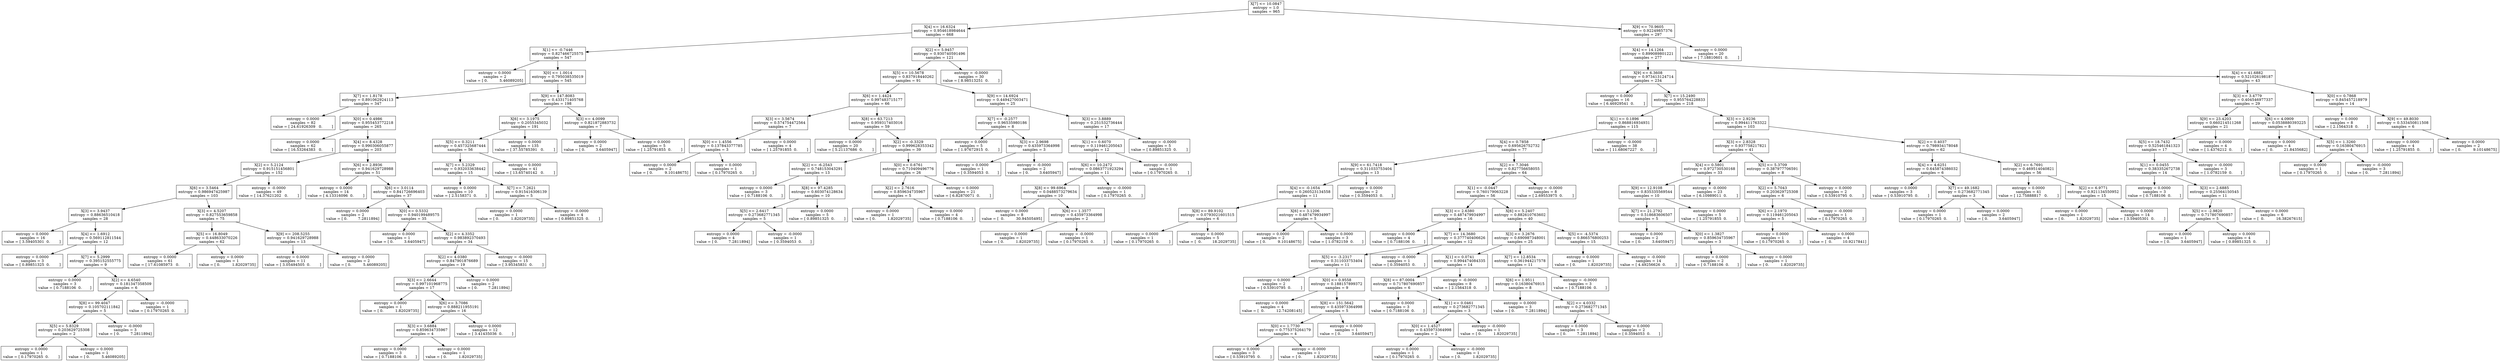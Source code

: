 digraph Tree {
0 [label="X[7] <= 10.0847\nentropy = 1.0\nsamples = 965", shape="box"] ;
1 [label="X[4] <= 16.6324\nentropy = 0.954618984644\nsamples = 668", shape="box"] ;
0 -> 1 ;
2 [label="X[1] <= -0.7446\nentropy = 0.827466725575\nsamples = 547", shape="box"] ;
1 -> 2 ;
3 [label="entropy = 0.0000\nsamples = 2\nvalue = [ 0.          5.46089205]", shape="box"] ;
2 -> 3 ;
4 [label="X[0] <= 1.0014\nentropy = 0.795038535019\nsamples = 545", shape="box"] ;
2 -> 4 ;
5 [label="X[7] <= 1.8178\nentropy = 0.891062924113\nsamples = 347", shape="box"] ;
4 -> 5 ;
6 [label="entropy = 0.0000\nsamples = 82\nvalue = [ 24.61926309   0.        ]", shape="box"] ;
5 -> 6 ;
7 [label="X[0] <= 0.4986\nentropy = 0.955453772218\nsamples = 265", shape="box"] ;
5 -> 7 ;
8 [label="entropy = 0.0000\nsamples = 62\nvalue = [ 16.53264383   0.        ]", shape="box"] ;
7 -> 8 ;
9 [label="X[4] <= 8.4328\nentropy = 0.990306055877\nsamples = 203", shape="box"] ;
7 -> 9 ;
10 [label="X[2] <= 5.2124\nentropy = 0.915151456801\nsamples = 152", shape="box"] ;
9 -> 10 ;
11 [label="X[6] <= 3.5464\nentropy = 0.986947425987\nsamples = 103", shape="box"] ;
10 -> 11 ;
12 [label="X[3] <= 3.9437\nentropy = 0.88636510418\nsamples = 28", shape="box"] ;
11 -> 12 ;
13 [label="entropy = 0.0000\nsamples = 16\nvalue = [ 3.59405301  0.        ]", shape="box"] ;
12 -> 13 ;
14 [label="X[4] <= 1.6912\nentropy = 0.569112811544\nsamples = 12", shape="box"] ;
12 -> 14 ;
15 [label="entropy = 0.0000\nsamples = 3\nvalue = [ 0.89851325  0.        ]", shape="box"] ;
14 -> 15 ;
16 [label="X[7] <= 5.2999\nentropy = 0.395152555775\nsamples = 9", shape="box"] ;
14 -> 16 ;
17 [label="entropy = 0.0000\nsamples = 3\nvalue = [ 0.7188106  0.       ]", shape="box"] ;
16 -> 17 ;
18 [label="X[2] <= 4.6540\nentropy = 0.181347358509\nsamples = 6", shape="box"] ;
16 -> 18 ;
19 [label="X[8] <= 99.4047\nentropy = 0.105702111842\nsamples = 5", shape="box"] ;
18 -> 19 ;
20 [label="X[5] <= 5.8329\nentropy = 0.203629725308\nsamples = 2", shape="box"] ;
19 -> 20 ;
21 [label="entropy = 0.0000\nsamples = 1\nvalue = [ 0.17970265  0.        ]", shape="box"] ;
20 -> 21 ;
22 [label="entropy = 0.0000\nsamples = 1\nvalue = [ 0.          5.46089205]", shape="box"] ;
20 -> 22 ;
23 [label="entropy = -0.0000\nsamples = 3\nvalue = [ 0.         7.2811894]", shape="box"] ;
19 -> 23 ;
24 [label="entropy = -0.0000\nsamples = 1\nvalue = [ 0.17970265  0.        ]", shape="box"] ;
18 -> 24 ;
25 [label="X[3] <= 4.5207\nentropy = 0.827553659858\nsamples = 75", shape="box"] ;
11 -> 25 ;
26 [label="X[5] <= 16.8049\nentropy = 0.448633070226\nsamples = 62", shape="box"] ;
25 -> 26 ;
27 [label="entropy = 0.0000\nsamples = 61\nvalue = [ 17.61085973   0.        ]", shape="box"] ;
26 -> 27 ;
28 [label="entropy = 0.0000\nsamples = 1\nvalue = [ 0.          1.82029735]", shape="box"] ;
26 -> 28 ;
29 [label="X[9] <= 208.5255\nentropy = 0.941629728988\nsamples = 13", shape="box"] ;
25 -> 29 ;
30 [label="entropy = 0.0000\nsamples = 11\nvalue = [ 3.05494505  0.        ]", shape="box"] ;
29 -> 30 ;
31 [label="entropy = 0.0000\nsamples = 2\nvalue = [ 0.          5.46089205]", shape="box"] ;
29 -> 31 ;
32 [label="entropy = -0.0000\nsamples = 49\nvalue = [ 14.37621202   0.        ]", shape="box"] ;
10 -> 32 ;
33 [label="X[6] <= 2.8936\nentropy = 0.941629728988\nsamples = 51", shape="box"] ;
9 -> 33 ;
34 [label="entropy = 0.0000\nsamples = 14\nvalue = [ 4.13316096  0.        ]", shape="box"] ;
33 -> 34 ;
35 [label="X[6] <= 3.0114\nentropy = 0.841726696403\nsamples = 37", shape="box"] ;
33 -> 35 ;
36 [label="entropy = 0.0000\nsamples = 2\nvalue = [ 0.         7.2811894]", shape="box"] ;
35 -> 36 ;
37 [label="X[0] <= 0.5332\nentropy = 0.940199489575\nsamples = 35", shape="box"] ;
35 -> 37 ;
38 [label="entropy = 0.0000\nsamples = 1\nvalue = [ 0.         3.6405947]", shape="box"] ;
37 -> 38 ;
39 [label="X[2] <= 4.3352\nentropy = 0.983892370493\nsamples = 34", shape="box"] ;
37 -> 39 ;
40 [label="X[2] <= 4.0380\nentropy = 0.847901876689\nsamples = 19", shape="box"] ;
39 -> 40 ;
41 [label="X[3] <= 2.6644\nentropy = 0.997101968775\nsamples = 17", shape="box"] ;
40 -> 41 ;
42 [label="entropy = 0.0000\nsamples = 1\nvalue = [ 0.          1.82029735]", shape="box"] ;
41 -> 42 ;
43 [label="X[6] <= 3.7086\nentropy = 0.888211955191\nsamples = 16", shape="box"] ;
41 -> 43 ;
44 [label="X[3] <= 3.6884\nentropy = 0.859634735967\nsamples = 4", shape="box"] ;
43 -> 44 ;
45 [label="entropy = 0.0000\nsamples = 3\nvalue = [ 0.7188106  0.       ]", shape="box"] ;
44 -> 45 ;
46 [label="entropy = 0.0000\nsamples = 1\nvalue = [ 0.          1.82029735]", shape="box"] ;
44 -> 46 ;
47 [label="entropy = 0.0000\nsamples = 12\nvalue = [ 3.41435036  0.        ]", shape="box"] ;
43 -> 47 ;
48 [label="entropy = 0.0000\nsamples = 2\nvalue = [ 0.         7.2811894]", shape="box"] ;
40 -> 48 ;
49 [label="entropy = -0.0000\nsamples = 15\nvalue = [ 3.95345831  0.        ]", shape="box"] ;
39 -> 49 ;
50 [label="X[9] <= 147.8083\nentropy = 0.433171405768\nsamples = 198", shape="box"] ;
4 -> 50 ;
51 [label="X[6] <= 3.1975\nentropy = 0.2055345032\nsamples = 191", shape="box"] ;
50 -> 51 ;
52 [label="X[5] <= 0.3211\nentropy = 0.457325687444\nsamples = 56", shape="box"] ;
51 -> 52 ;
53 [label="X[7] <= 5.2329\nentropy = 0.932033638442\nsamples = 15", shape="box"] ;
52 -> 53 ;
54 [label="entropy = 0.0000\nsamples = 10\nvalue = [ 2.5158371  0.       ]", shape="box"] ;
53 -> 54 ;
55 [label="X[7] <= 7.2621\nentropy = 0.915416306139\nsamples = 5", shape="box"] ;
53 -> 55 ;
56 [label="entropy = 0.0000\nsamples = 1\nvalue = [ 0.          1.82029735]", shape="box"] ;
55 -> 56 ;
57 [label="entropy = -0.0000\nsamples = 4\nvalue = [ 0.89851325  0.        ]", shape="box"] ;
55 -> 57 ;
58 [label="entropy = 0.0000\nsamples = 41\nvalue = [ 13.65740142   0.        ]", shape="box"] ;
52 -> 58 ;
59 [label="entropy = 0.0000\nsamples = 135\nvalue = [ 37.55785391   0.        ]", shape="box"] ;
51 -> 59 ;
60 [label="X[3] <= 4.0099\nentropy = 0.821872883732\nsamples = 7", shape="box"] ;
50 -> 60 ;
61 [label="entropy = 0.0000\nsamples = 2\nvalue = [ 0.         3.6405947]", shape="box"] ;
60 -> 61 ;
62 [label="entropy = 0.0000\nsamples = 5\nvalue = [ 1.25791855  0.        ]", shape="box"] ;
60 -> 62 ;
63 [label="X[2] <= 5.9457\nentropy = 0.930740591496\nsamples = 121", shape="box"] ;
1 -> 63 ;
64 [label="X[5] <= 10.5678\nentropy = 0.837918440262\nsamples = 91", shape="box"] ;
63 -> 64 ;
65 [label="X[6] <= 1.4424\nentropy = 0.997483715177\nsamples = 66", shape="box"] ;
64 -> 65 ;
66 [label="X[3] <= 3.5674\nentropy = 0.574754472564\nsamples = 7", shape="box"] ;
65 -> 66 ;
67 [label="X[0] <= 1.4556\nentropy = 0.137843377785\nsamples = 3", shape="box"] ;
66 -> 67 ;
68 [label="entropy = 0.0000\nsamples = 2\nvalue = [ 0.          9.10148675]", shape="box"] ;
67 -> 68 ;
69 [label="entropy = 0.0000\nsamples = 1\nvalue = [ 0.17970265  0.        ]", shape="box"] ;
67 -> 69 ;
70 [label="entropy = 0.0000\nsamples = 4\nvalue = [ 1.25791855  0.        ]", shape="box"] ;
66 -> 70 ;
71 [label="X[8] <= 63.7213\nentropy = 0.959317403016\nsamples = 59", shape="box"] ;
65 -> 71 ;
72 [label="entropy = 0.0000\nsamples = 20\nvalue = [ 5.21137686  0.        ]", shape="box"] ;
71 -> 72 ;
73 [label="X[2] <= -0.3329\nentropy = 0.999628353342\nsamples = 39", shape="box"] ;
71 -> 73 ;
74 [label="X[2] <= -6.2543\nentropy = 0.748153043291\nsamples = 13", shape="box"] ;
73 -> 74 ;
75 [label="entropy = 0.0000\nsamples = 3\nvalue = [ 0.7188106  0.       ]", shape="box"] ;
74 -> 75 ;
76 [label="X[8] <= 97.4285\nentropy = 0.603074128634\nsamples = 10", shape="box"] ;
74 -> 76 ;
77 [label="X[5] <= 2.6417\nentropy = 0.273682771345\nsamples = 5", shape="box"] ;
76 -> 77 ;
78 [label="entropy = 0.0000\nsamples = 4\nvalue = [ 0.         7.2811894]", shape="box"] ;
77 -> 78 ;
79 [label="entropy = -0.0000\nsamples = 1\nvalue = [ 0.3594053  0.       ]", shape="box"] ;
77 -> 79 ;
80 [label="entropy = 0.0000\nsamples = 5\nvalue = [ 0.89851325  0.        ]", shape="box"] ;
76 -> 80 ;
81 [label="X[0] <= 0.6761\nentropy = 0.710409496776\nsamples = 26", shape="box"] ;
73 -> 81 ;
82 [label="X[2] <= 2.7616\nentropy = 0.859634735967\nsamples = 5", shape="box"] ;
81 -> 82 ;
83 [label="entropy = 0.0000\nsamples = 1\nvalue = [ 0.          1.82029735]", shape="box"] ;
82 -> 83 ;
84 [label="entropy = 0.0000\nsamples = 4\nvalue = [ 0.7188106  0.       ]", shape="box"] ;
82 -> 84 ;
85 [label="entropy = 0.0000\nsamples = 21\nvalue = [ 6.82870071  0.        ]", shape="box"] ;
81 -> 85 ;
86 [label="X[9] <= 14.6924\nentropy = 0.449427003471\nsamples = 25", shape="box"] ;
64 -> 86 ;
87 [label="X[7] <= -0.2577\nentropy = 0.96535980186\nsamples = 8", shape="box"] ;
86 -> 87 ;
88 [label="entropy = 0.0000\nsamples = 5\nvalue = [ 1.97672915  0.        ]", shape="box"] ;
87 -> 88 ;
89 [label="X[3] <= 2.9698\nentropy = 0.435973364998\nsamples = 3", shape="box"] ;
87 -> 89 ;
90 [label="entropy = 0.0000\nsamples = 1\nvalue = [ 0.3594053  0.       ]", shape="box"] ;
89 -> 90 ;
91 [label="entropy = -0.0000\nsamples = 2\nvalue = [ 0.         3.6405947]", shape="box"] ;
89 -> 91 ;
92 [label="X[3] <= 3.8889\nentropy = 0.251532736444\nsamples = 17", shape="box"] ;
86 -> 92 ;
93 [label="X[1] <= 0.6070\nentropy = 0.119461205043\nsamples = 12", shape="box"] ;
92 -> 93 ;
94 [label="X[6] <= 10.2472\nentropy = 0.0863771923294\nsamples = 11", shape="box"] ;
93 -> 94 ;
95 [label="X[8] <= 99.6964\nentropy = 0.0488573279634\nsamples = 10", shape="box"] ;
94 -> 95 ;
96 [label="entropy = 0.0000\nsamples = 8\nvalue = [  0.          30.94505495]", shape="box"] ;
95 -> 96 ;
97 [label="X[6] <= 1.3577\nentropy = 0.435973364998\nsamples = 2", shape="box"] ;
95 -> 97 ;
98 [label="entropy = 0.0000\nsamples = 1\nvalue = [ 0.          1.82029735]", shape="box"] ;
97 -> 98 ;
99 [label="entropy = -0.0000\nsamples = 1\nvalue = [ 0.17970265  0.        ]", shape="box"] ;
97 -> 99 ;
100 [label="entropy = -0.0000\nsamples = 1\nvalue = [ 0.17970265  0.        ]", shape="box"] ;
94 -> 100 ;
101 [label="entropy = -0.0000\nsamples = 1\nvalue = [ 0.17970265  0.        ]", shape="box"] ;
93 -> 101 ;
102 [label="entropy = -0.0000\nsamples = 5\nvalue = [ 0.89851325  0.        ]", shape="box"] ;
92 -> 102 ;
103 [label="entropy = -0.0000\nsamples = 30\nvalue = [ 8.98513251  0.        ]", shape="box"] ;
63 -> 103 ;
104 [label="X[9] <= 70.9605\nentropy = 0.92249857376\nsamples = 297", shape="box"] ;
0 -> 104 ;
105 [label="X[4] <= 14.1264\nentropy = 0.899089801221\nsamples = 277", shape="box"] ;
104 -> 105 ;
106 [label="X[9] <= 6.3608\nentropy = 0.973413124714\nsamples = 234", shape="box"] ;
105 -> 106 ;
107 [label="entropy = 0.0000\nsamples = 16\nvalue = [ 6.46929541  0.        ]", shape="box"] ;
106 -> 107 ;
108 [label="X[7] <= 15.2490\nentropy = 0.955764228833\nsamples = 218", shape="box"] ;
106 -> 108 ;
109 [label="X[1] <= 0.1896\nentropy = 0.868816934931\nsamples = 115", shape="box"] ;
108 -> 109 ;
110 [label="X[4] <= 0.7858\nentropy = 0.695626752732\nsamples = 77", shape="box"] ;
109 -> 110 ;
111 [label="X[9] <= 61.7418\nentropy = 0.311033753404\nsamples = 13", shape="box"] ;
110 -> 111 ;
112 [label="X[4] <= -0.1654\nentropy = 0.260523134558\nsamples = 11", shape="box"] ;
111 -> 112 ;
113 [label="X[8] <= 89.9102\nentropy = 0.0793021601515\nsamples = 6", shape="box"] ;
112 -> 113 ;
114 [label="entropy = 0.0000\nsamples = 1\nvalue = [ 0.17970265  0.        ]", shape="box"] ;
113 -> 114 ;
115 [label="entropy = 0.0000\nsamples = 5\nvalue = [  0.         18.2029735]", shape="box"] ;
113 -> 115 ;
116 [label="X[6] <= 3.1206\nentropy = 0.487479934997\nsamples = 5", shape="box"] ;
112 -> 116 ;
117 [label="entropy = 0.0000\nsamples = 2\nvalue = [ 0.          9.10148675]", shape="box"] ;
116 -> 117 ;
118 [label="entropy = 0.0000\nsamples = 3\nvalue = [ 1.0782159  0.       ]", shape="box"] ;
116 -> 118 ;
119 [label="entropy = 0.0000\nsamples = 2\nvalue = [ 0.3594053  0.       ]", shape="box"] ;
111 -> 119 ;
120 [label="X[2] <= 7.3046\nentropy = 0.827756658055\nsamples = 64", shape="box"] ;
110 -> 120 ;
121 [label="X[1] <= -0.0447\nentropy = 0.760179063228\nsamples = 56", shape="box"] ;
120 -> 121 ;
122 [label="X[3] <= 2.6380\nentropy = 0.487479934997\nsamples = 16", shape="box"] ;
121 -> 122 ;
123 [label="entropy = 0.0000\nsamples = 4\nvalue = [ 0.7188106  0.       ]", shape="box"] ;
122 -> 123 ;
124 [label="X[7] <= 14.3680\nentropy = 0.377740406626\nsamples = 12", shape="box"] ;
122 -> 124 ;
125 [label="X[5] <= -3.2317\nentropy = 0.311033753404\nsamples = 11", shape="box"] ;
124 -> 125 ;
126 [label="entropy = 0.0000\nsamples = 2\nvalue = [ 0.53910795  0.        ]", shape="box"] ;
125 -> 126 ;
127 [label="X[0] <= 0.9558\nentropy = 0.188157899372\nsamples = 9", shape="box"] ;
125 -> 127 ;
128 [label="entropy = 0.0000\nsamples = 4\nvalue = [  0.          12.74208145]", shape="box"] ;
127 -> 128 ;
129 [label="X[8] <= 151.5642\nentropy = 0.435973364998\nsamples = 5", shape="box"] ;
127 -> 129 ;
130 [label="X[0] <= 1.7730\nentropy = 0.775375264179\nsamples = 4", shape="box"] ;
129 -> 130 ;
131 [label="entropy = 0.0000\nsamples = 3\nvalue = [ 0.53910795  0.        ]", shape="box"] ;
130 -> 131 ;
132 [label="entropy = -0.0000\nsamples = 1\nvalue = [ 0.          1.82029735]", shape="box"] ;
130 -> 132 ;
133 [label="entropy = 0.0000\nsamples = 1\nvalue = [ 0.         3.6405947]", shape="box"] ;
129 -> 133 ;
134 [label="entropy = -0.0000\nsamples = 1\nvalue = [ 0.3594053  0.       ]", shape="box"] ;
124 -> 134 ;
135 [label="X[6] <= 5.2407\nentropy = 0.882610763602\nsamples = 40", shape="box"] ;
121 -> 135 ;
136 [label="X[3] <= 3.2676\nentropy = 0.690987348001\nsamples = 25", shape="box"] ;
135 -> 136 ;
137 [label="X[1] <= 0.0741\nentropy = 0.994474084335\nsamples = 14", shape="box"] ;
136 -> 137 ;
138 [label="X[8] <= 87.0004\nentropy = 0.717807690857\nsamples = 6", shape="box"] ;
137 -> 138 ;
139 [label="entropy = 0.0000\nsamples = 3\nvalue = [ 0.7188106  0.       ]", shape="box"] ;
138 -> 139 ;
140 [label="X[1] <= 0.0461\nentropy = 0.273682771345\nsamples = 3", shape="box"] ;
138 -> 140 ;
141 [label="X[0] <= 1.4527\nentropy = 0.435973364998\nsamples = 2", shape="box"] ;
140 -> 141 ;
142 [label="entropy = 0.0000\nsamples = 1\nvalue = [ 0.17970265  0.        ]", shape="box"] ;
141 -> 142 ;
143 [label="entropy = -0.0000\nsamples = 1\nvalue = [ 0.          1.82029735]", shape="box"] ;
141 -> 143 ;
144 [label="entropy = -0.0000\nsamples = 1\nvalue = [ 0.          1.82029735]", shape="box"] ;
140 -> 144 ;
145 [label="entropy = -0.0000\nsamples = 8\nvalue = [ 2.1564318  0.       ]", shape="box"] ;
137 -> 145 ;
146 [label="X[7] <= 12.8534\nentropy = 0.361944217578\nsamples = 11", shape="box"] ;
136 -> 146 ;
147 [label="X[6] <= 1.9511\nentropy = 0.16380476915\nsamples = 8", shape="box"] ;
146 -> 147 ;
148 [label="entropy = 0.0000\nsamples = 3\nvalue = [ 0.         7.2811894]", shape="box"] ;
147 -> 148 ;
149 [label="X[2] <= 4.0332\nentropy = 0.273682771345\nsamples = 5", shape="box"] ;
147 -> 149 ;
150 [label="entropy = 0.0000\nsamples = 3\nvalue = [ 0.         7.2811894]", shape="box"] ;
149 -> 150 ;
151 [label="entropy = 0.0000\nsamples = 2\nvalue = [ 0.3594053  0.       ]", shape="box"] ;
149 -> 151 ;
152 [label="entropy = -0.0000\nsamples = 3\nvalue = [ 0.7188106  0.       ]", shape="box"] ;
146 -> 152 ;
153 [label="X[5] <= -4.5374\nentropy = 0.866576800253\nsamples = 15", shape="box"] ;
135 -> 153 ;
154 [label="entropy = 0.0000\nsamples = 1\nvalue = [ 0.          1.82029735]", shape="box"] ;
153 -> 154 ;
155 [label="entropy = -0.0000\nsamples = 14\nvalue = [ 4.49256626  0.        ]", shape="box"] ;
153 -> 155 ;
156 [label="entropy = -0.0000\nsamples = 8\nvalue = [ 2.69553975  0.        ]", shape="box"] ;
120 -> 156 ;
157 [label="entropy = -0.0000\nsamples = 38\nvalue = [ 11.68067227   0.        ]", shape="box"] ;
109 -> 157 ;
158 [label="X[3] <= 2.9236\nentropy = 0.994411763322\nsamples = 103", shape="box"] ;
108 -> 158 ;
159 [label="X[3] <= 2.8328\nentropy = 0.937758217821\nsamples = 41", shape="box"] ;
158 -> 159 ;
160 [label="X[4] <= 0.5801\nentropy = 0.972730530168\nsamples = 33", shape="box"] ;
159 -> 160 ;
161 [label="X[9] <= 12.9108\nentropy = 0.835335569544\nsamples = 10", shape="box"] ;
160 -> 161 ;
162 [label="X[7] <= 21.2792\nentropy = 0.518683606507\nsamples = 5", shape="box"] ;
161 -> 162 ;
163 [label="entropy = 0.0000\nsamples = 2\nvalue = [ 0.         3.6405947]", shape="box"] ;
162 -> 163 ;
164 [label="X[0] <= 1.3827\nentropy = 0.859634735967\nsamples = 3", shape="box"] ;
162 -> 164 ;
165 [label="entropy = 0.0000\nsamples = 2\nvalue = [ 0.7188106  0.       ]", shape="box"] ;
164 -> 165 ;
166 [label="entropy = 0.0000\nsamples = 1\nvalue = [ 0.          1.82029735]", shape="box"] ;
164 -> 166 ;
167 [label="entropy = 0.0000\nsamples = 5\nvalue = [ 1.25791855  0.        ]", shape="box"] ;
161 -> 167 ;
168 [label="entropy = -0.0000\nsamples = 23\nvalue = [ 6.10989011  0.        ]", shape="box"] ;
160 -> 168 ;
169 [label="X[5] <= 5.3709\nentropy = 0.387977706591\nsamples = 8", shape="box"] ;
159 -> 169 ;
170 [label="X[2] <= 5.7043\nentropy = 0.203629725308\nsamples = 6", shape="box"] ;
169 -> 170 ;
171 [label="X[6] <= 2.1970\nentropy = 0.119461205043\nsamples = 5", shape="box"] ;
170 -> 171 ;
172 [label="entropy = 0.0000\nsamples = 1\nvalue = [ 0.17970265  0.        ]", shape="box"] ;
171 -> 172 ;
173 [label="entropy = 0.0000\nsamples = 4\nvalue = [  0.         10.9217841]", shape="box"] ;
171 -> 173 ;
174 [label="entropy = -0.0000\nsamples = 1\nvalue = [ 0.17970265  0.        ]", shape="box"] ;
170 -> 174 ;
175 [label="entropy = 0.0000\nsamples = 2\nvalue = [ 0.53910795  0.        ]", shape="box"] ;
169 -> 175 ;
176 [label="X[2] <= 0.4037\nentropy = 0.798934178048\nsamples = 62", shape="box"] ;
158 -> 176 ;
177 [label="X[4] <= 4.6251\nentropy = 0.645874386032\nsamples = 6", shape="box"] ;
176 -> 177 ;
178 [label="entropy = 0.0000\nsamples = 3\nvalue = [ 0.53910795  0.        ]", shape="box"] ;
177 -> 178 ;
179 [label="X[7] <= 49.1682\nentropy = 0.273682771345\nsamples = 3", shape="box"] ;
177 -> 179 ;
180 [label="entropy = 0.0000\nsamples = 1\nvalue = [ 0.17970265  0.        ]", shape="box"] ;
179 -> 180 ;
181 [label="entropy = 0.0000\nsamples = 2\nvalue = [ 0.         3.6405947]", shape="box"] ;
179 -> 181 ;
182 [label="X[2] <= 6.7691\nentropy = 0.469514040821\nsamples = 56", shape="box"] ;
176 -> 182 ;
183 [label="entropy = 0.0000\nsamples = 41\nvalue = [ 12.75888817   0.        ]", shape="box"] ;
182 -> 183 ;
184 [label="X[2] <= 6.9771\nentropy = 0.921134550952\nsamples = 15", shape="box"] ;
182 -> 184 ;
185 [label="entropy = 0.0000\nsamples = 1\nvalue = [ 0.          1.82029735]", shape="box"] ;
184 -> 185 ;
186 [label="entropy = 0.0000\nsamples = 14\nvalue = [ 3.59405301  0.        ]", shape="box"] ;
184 -> 186 ;
187 [label="X[4] <= 41.6882\nentropy = 0.521026198187\nsamples = 43", shape="box"] ;
105 -> 187 ;
188 [label="X[3] <= 3.4779\nentropy = 0.404546977337\nsamples = 29", shape="box"] ;
187 -> 188 ;
189 [label="X[9] <= 23.4203\nentropy = 0.660214511268\nsamples = 21", shape="box"] ;
188 -> 189 ;
190 [label="X[5] <= 18.7432\nentropy = 0.525461841323\nsamples = 17", shape="box"] ;
189 -> 190 ;
191 [label="X[1] <= 0.0455\nentropy = 0.383352672738\nsamples = 14", shape="box"] ;
190 -> 191 ;
192 [label="entropy = 0.0000\nsamples = 3\nvalue = [ 0.7188106  0.       ]", shape="box"] ;
191 -> 192 ;
193 [label="X[3] <= 2.6885\nentropy = 0.25564150545\nsamples = 11", shape="box"] ;
191 -> 193 ;
194 [label="X[5] <= -2.9820\nentropy = 0.717807690857\nsamples = 5", shape="box"] ;
193 -> 194 ;
195 [label="entropy = 0.0000\nsamples = 1\nvalue = [ 0.         3.6405947]", shape="box"] ;
194 -> 195 ;
196 [label="entropy = 0.0000\nsamples = 4\nvalue = [ 0.89851325  0.        ]", shape="box"] ;
194 -> 196 ;
197 [label="entropy = 0.0000\nsamples = 6\nvalue = [  0.          16.38267615]", shape="box"] ;
193 -> 197 ;
198 [label="entropy = -0.0000\nsamples = 3\nvalue = [ 1.0782159  0.       ]", shape="box"] ;
190 -> 198 ;
199 [label="entropy = 0.0000\nsamples = 4\nvalue = [ 1.4376212  0.       ]", shape="box"] ;
189 -> 199 ;
200 [label="X[6] <= 4.0909\nentropy = 0.0538880393225\nsamples = 8", shape="box"] ;
188 -> 200 ;
201 [label="entropy = 0.0000\nsamples = 4\nvalue = [  0.         21.8435682]", shape="box"] ;
200 -> 201 ;
202 [label="X[5] <= 1.3260\nentropy = 0.16380476915\nsamples = 4", shape="box"] ;
200 -> 202 ;
203 [label="entropy = 0.0000\nsamples = 1\nvalue = [ 0.17970265  0.        ]", shape="box"] ;
202 -> 203 ;
204 [label="entropy = -0.0000\nsamples = 3\nvalue = [ 0.         7.2811894]", shape="box"] ;
202 -> 204 ;
205 [label="X[0] <= 0.7868\nentropy = 0.845457218979\nsamples = 14", shape="box"] ;
187 -> 205 ;
206 [label="entropy = 0.0000\nsamples = 8\nvalue = [ 2.1564318  0.       ]", shape="box"] ;
205 -> 206 ;
207 [label="X[9] <= 49.8030\nentropy = 0.533450811508\nsamples = 6", shape="box"] ;
205 -> 207 ;
208 [label="entropy = 0.0000\nsamples = 4\nvalue = [ 1.25791855  0.        ]", shape="box"] ;
207 -> 208 ;
209 [label="entropy = 0.0000\nsamples = 2\nvalue = [ 0.          9.10148675]", shape="box"] ;
207 -> 209 ;
210 [label="entropy = 0.0000\nsamples = 20\nvalue = [ 7.18810601  0.        ]", shape="box"] ;
104 -> 210 ;
}